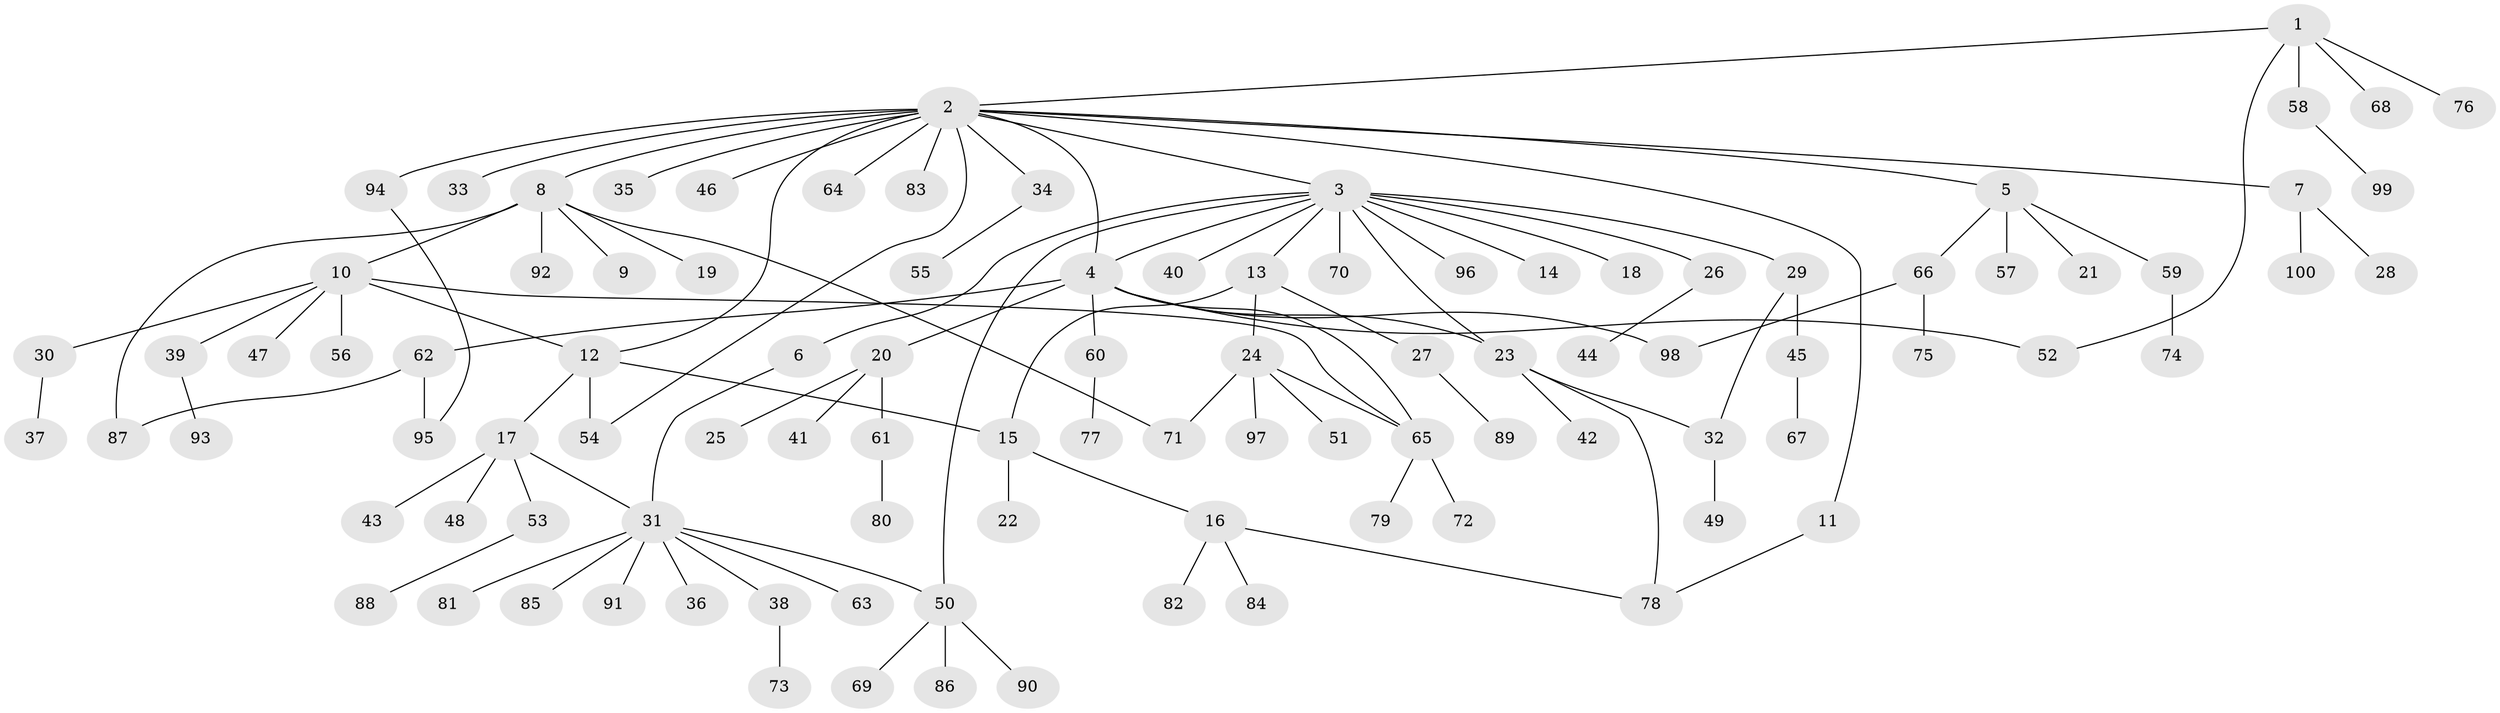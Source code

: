 // Generated by graph-tools (version 1.1) at 2025/11/02/21/25 10:11:09]
// undirected, 100 vertices, 116 edges
graph export_dot {
graph [start="1"]
  node [color=gray90,style=filled];
  1;
  2;
  3;
  4;
  5;
  6;
  7;
  8;
  9;
  10;
  11;
  12;
  13;
  14;
  15;
  16;
  17;
  18;
  19;
  20;
  21;
  22;
  23;
  24;
  25;
  26;
  27;
  28;
  29;
  30;
  31;
  32;
  33;
  34;
  35;
  36;
  37;
  38;
  39;
  40;
  41;
  42;
  43;
  44;
  45;
  46;
  47;
  48;
  49;
  50;
  51;
  52;
  53;
  54;
  55;
  56;
  57;
  58;
  59;
  60;
  61;
  62;
  63;
  64;
  65;
  66;
  67;
  68;
  69;
  70;
  71;
  72;
  73;
  74;
  75;
  76;
  77;
  78;
  79;
  80;
  81;
  82;
  83;
  84;
  85;
  86;
  87;
  88;
  89;
  90;
  91;
  92;
  93;
  94;
  95;
  96;
  97;
  98;
  99;
  100;
  1 -- 2;
  1 -- 52;
  1 -- 58;
  1 -- 68;
  1 -- 76;
  2 -- 3;
  2 -- 4;
  2 -- 5;
  2 -- 7;
  2 -- 8;
  2 -- 11;
  2 -- 12;
  2 -- 33;
  2 -- 34;
  2 -- 35;
  2 -- 46;
  2 -- 54;
  2 -- 64;
  2 -- 83;
  2 -- 94;
  3 -- 4;
  3 -- 6;
  3 -- 13;
  3 -- 14;
  3 -- 18;
  3 -- 23;
  3 -- 26;
  3 -- 29;
  3 -- 40;
  3 -- 50;
  3 -- 70;
  3 -- 96;
  4 -- 20;
  4 -- 23;
  4 -- 52;
  4 -- 60;
  4 -- 62;
  4 -- 65;
  4 -- 98;
  5 -- 21;
  5 -- 57;
  5 -- 59;
  5 -- 66;
  6 -- 31;
  7 -- 28;
  7 -- 100;
  8 -- 9;
  8 -- 10;
  8 -- 19;
  8 -- 71;
  8 -- 87;
  8 -- 92;
  10 -- 12;
  10 -- 30;
  10 -- 39;
  10 -- 47;
  10 -- 56;
  10 -- 65;
  11 -- 78;
  12 -- 15;
  12 -- 17;
  12 -- 54;
  13 -- 15;
  13 -- 24;
  13 -- 27;
  15 -- 16;
  15 -- 22;
  16 -- 78;
  16 -- 82;
  16 -- 84;
  17 -- 31;
  17 -- 43;
  17 -- 48;
  17 -- 53;
  20 -- 25;
  20 -- 41;
  20 -- 61;
  23 -- 32;
  23 -- 42;
  23 -- 78;
  24 -- 51;
  24 -- 65;
  24 -- 71;
  24 -- 97;
  26 -- 44;
  27 -- 89;
  29 -- 32;
  29 -- 45;
  30 -- 37;
  31 -- 36;
  31 -- 38;
  31 -- 50;
  31 -- 63;
  31 -- 81;
  31 -- 85;
  31 -- 91;
  32 -- 49;
  34 -- 55;
  38 -- 73;
  39 -- 93;
  45 -- 67;
  50 -- 69;
  50 -- 86;
  50 -- 90;
  53 -- 88;
  58 -- 99;
  59 -- 74;
  60 -- 77;
  61 -- 80;
  62 -- 87;
  62 -- 95;
  65 -- 72;
  65 -- 79;
  66 -- 75;
  66 -- 98;
  94 -- 95;
}
